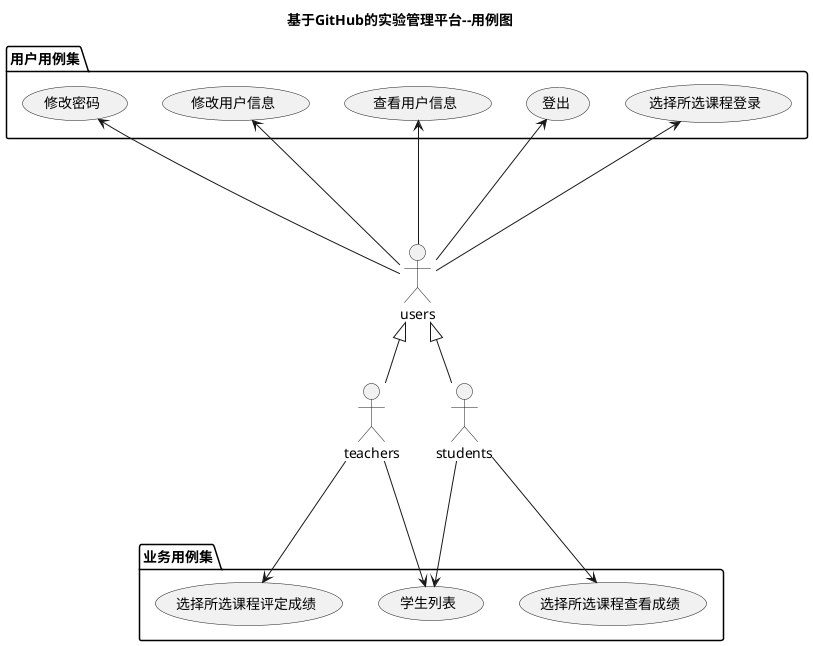 @startuml

title 基于GitHub的实验管理平台--用例图

actor teachers

actor students

actor users

users <|-- teachers

users <|-- students



package 用户用例集 {

users --up-> (选择所选课程登录)

users --up-> (登出)

users --up-> (查看用户信息)

users --up-> (修改用户信息)

users --up-> (修改密码)

}

package 业务用例集 {

teachers ---> (选择所选课程评定成绩)

teachers ---> (学生列表)

students ---> (学生列表)

students ---> (选择所选课程查看成绩)

}



@enduml
